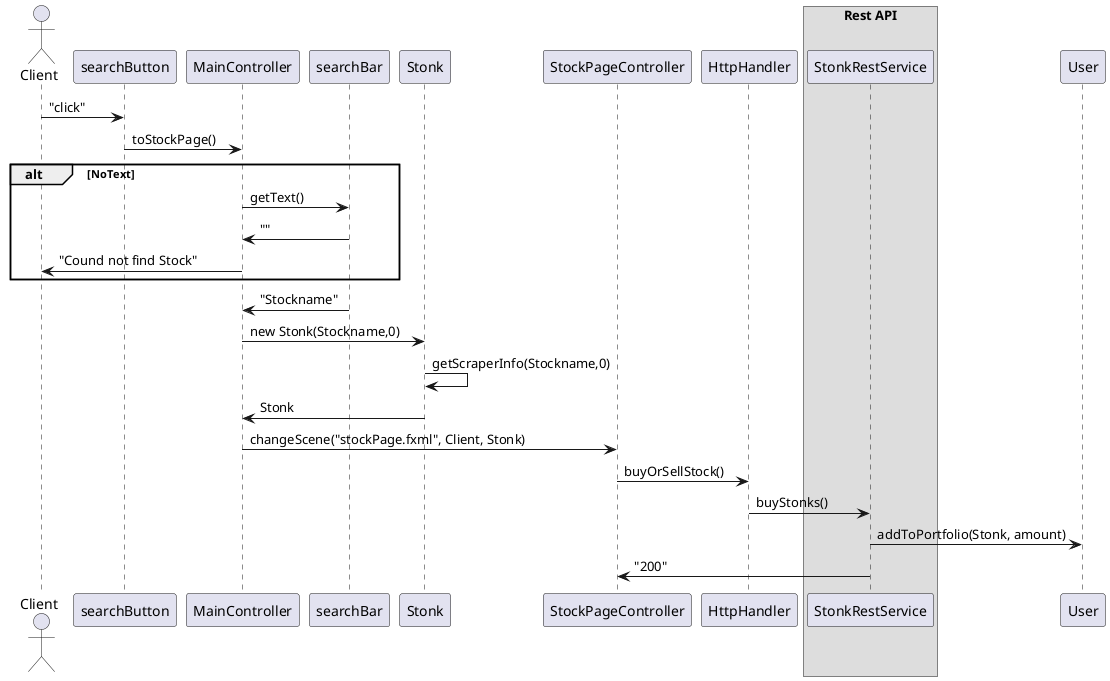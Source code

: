 @startuml seqDiagStock

actor Client
participant searchButton
participant MainController
participant searchBar
participant Stonk
participant StockPageController
participant HttpHandler
box Rest API
participant StonkRestService
end box
participant User

Client -> searchButton : "click"
searchButton -> MainController : toStockPage()
alt NoText
MainController -> searchBar : getText()
searchBar -> MainController : ""
MainController -> Client : "Cound not find Stock"
end
searchBar -> MainController : "Stockname"
MainController -> Stonk : new Stonk(Stockname,0)
Stonk -> Stonk : getScraperInfo(Stockname,0)
Stonk -> MainController : Stonk
MainController -> StockPageController : changeScene("stockPage.fxml", Client, Stonk)
StockPageController -> HttpHandler : buyOrSellStock()
HttpHandler -> StonkRestService : buyStonks()
StonkRestService -> User : addToPortfolio(Stonk, amount)
StonkRestService -> StockPageController : "200"

@enduml
